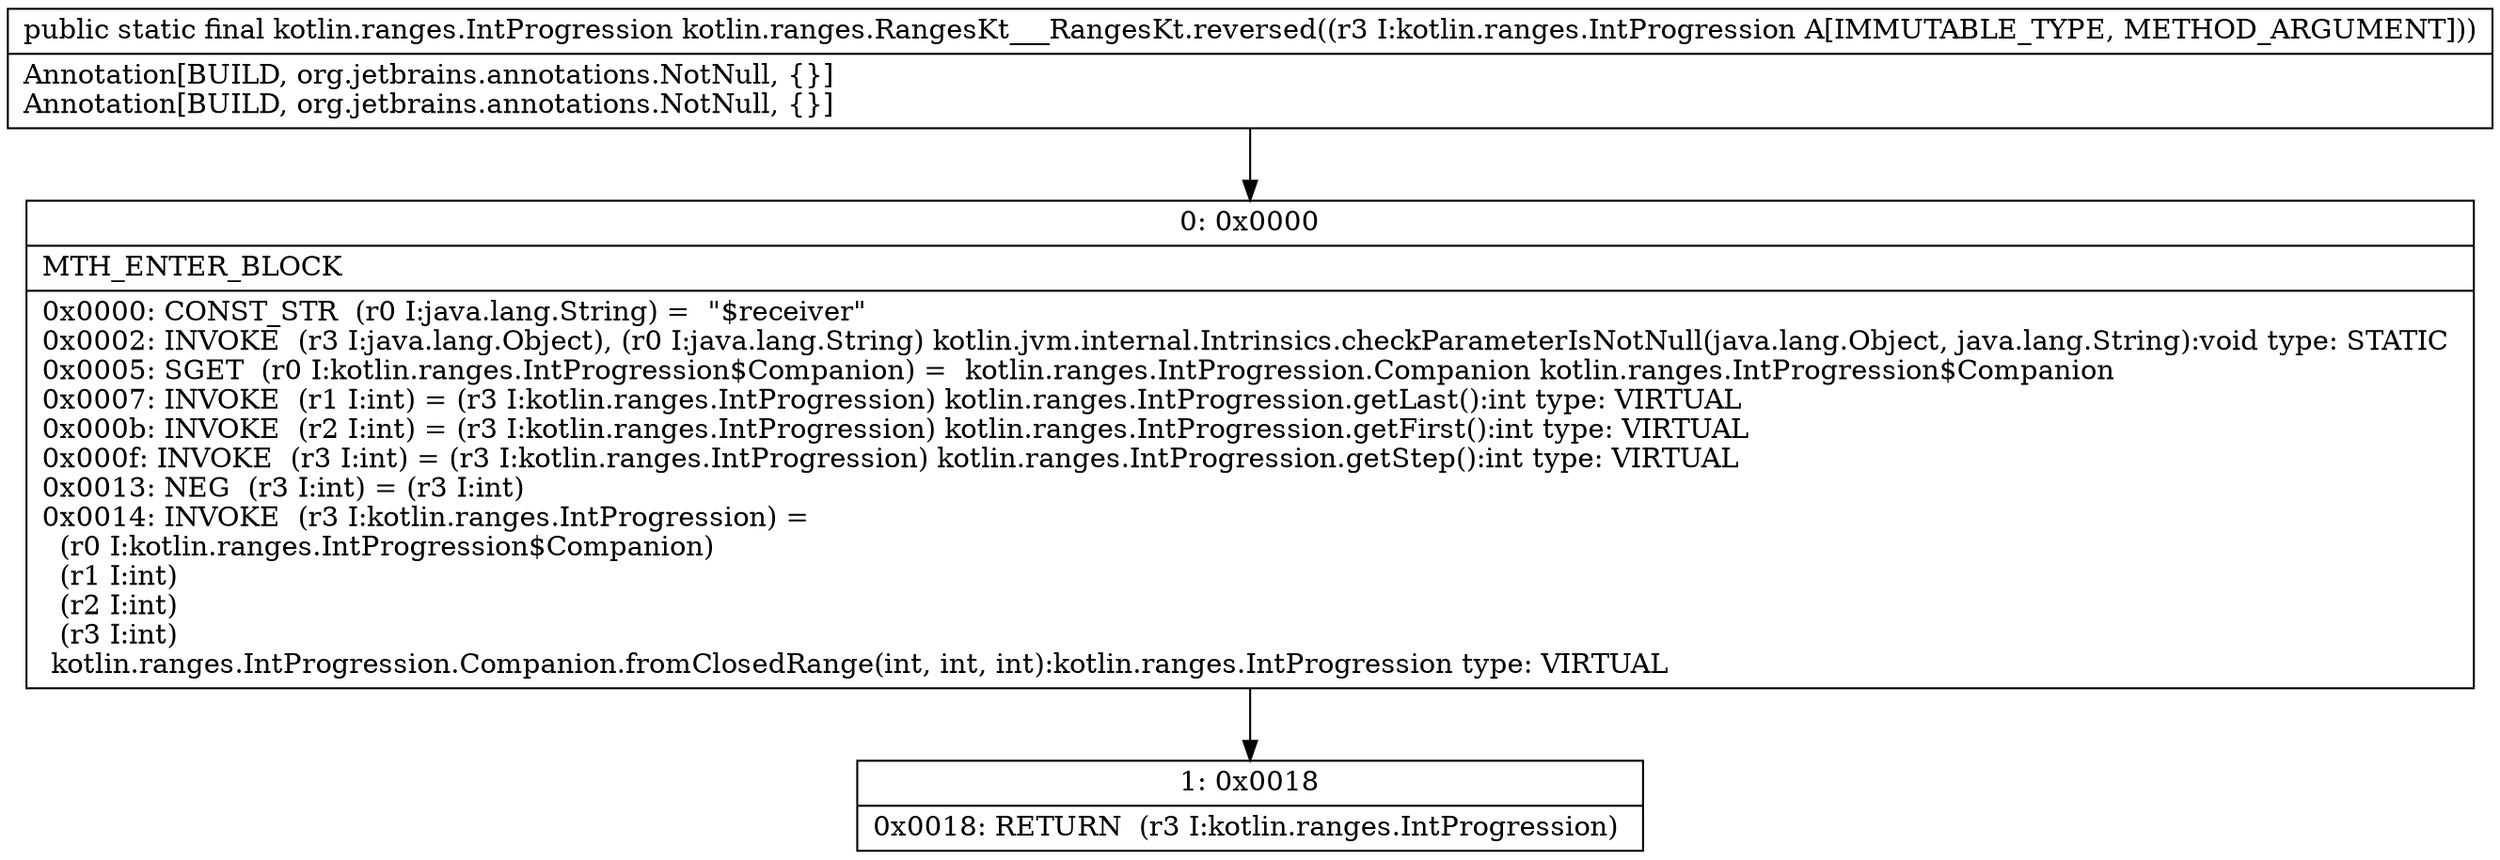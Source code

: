 digraph "CFG forkotlin.ranges.RangesKt___RangesKt.reversed(Lkotlin\/ranges\/IntProgression;)Lkotlin\/ranges\/IntProgression;" {
Node_0 [shape=record,label="{0\:\ 0x0000|MTH_ENTER_BLOCK\l|0x0000: CONST_STR  (r0 I:java.lang.String) =  \"$receiver\" \l0x0002: INVOKE  (r3 I:java.lang.Object), (r0 I:java.lang.String) kotlin.jvm.internal.Intrinsics.checkParameterIsNotNull(java.lang.Object, java.lang.String):void type: STATIC \l0x0005: SGET  (r0 I:kotlin.ranges.IntProgression$Companion) =  kotlin.ranges.IntProgression.Companion kotlin.ranges.IntProgression$Companion \l0x0007: INVOKE  (r1 I:int) = (r3 I:kotlin.ranges.IntProgression) kotlin.ranges.IntProgression.getLast():int type: VIRTUAL \l0x000b: INVOKE  (r2 I:int) = (r3 I:kotlin.ranges.IntProgression) kotlin.ranges.IntProgression.getFirst():int type: VIRTUAL \l0x000f: INVOKE  (r3 I:int) = (r3 I:kotlin.ranges.IntProgression) kotlin.ranges.IntProgression.getStep():int type: VIRTUAL \l0x0013: NEG  (r3 I:int) = (r3 I:int) \l0x0014: INVOKE  (r3 I:kotlin.ranges.IntProgression) = \l  (r0 I:kotlin.ranges.IntProgression$Companion)\l  (r1 I:int)\l  (r2 I:int)\l  (r3 I:int)\l kotlin.ranges.IntProgression.Companion.fromClosedRange(int, int, int):kotlin.ranges.IntProgression type: VIRTUAL \l}"];
Node_1 [shape=record,label="{1\:\ 0x0018|0x0018: RETURN  (r3 I:kotlin.ranges.IntProgression) \l}"];
MethodNode[shape=record,label="{public static final kotlin.ranges.IntProgression kotlin.ranges.RangesKt___RangesKt.reversed((r3 I:kotlin.ranges.IntProgression A[IMMUTABLE_TYPE, METHOD_ARGUMENT]))  | Annotation[BUILD, org.jetbrains.annotations.NotNull, \{\}]\lAnnotation[BUILD, org.jetbrains.annotations.NotNull, \{\}]\l}"];
MethodNode -> Node_0;
Node_0 -> Node_1;
}

